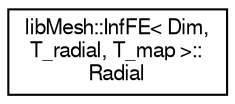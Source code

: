 digraph "Graphical Class Hierarchy"
{
  edge [fontname="FreeSans",fontsize="10",labelfontname="FreeSans",labelfontsize="10"];
  node [fontname="FreeSans",fontsize="10",shape=record];
  rankdir="LR";
  Node1 [label="libMesh::InfFE\< Dim,\l T_radial, T_map \>::\lRadial",height=0.2,width=0.4,color="black", fillcolor="white", style="filled",URL="$classlibMesh_1_1InfFE_1_1Radial.html"];
}
